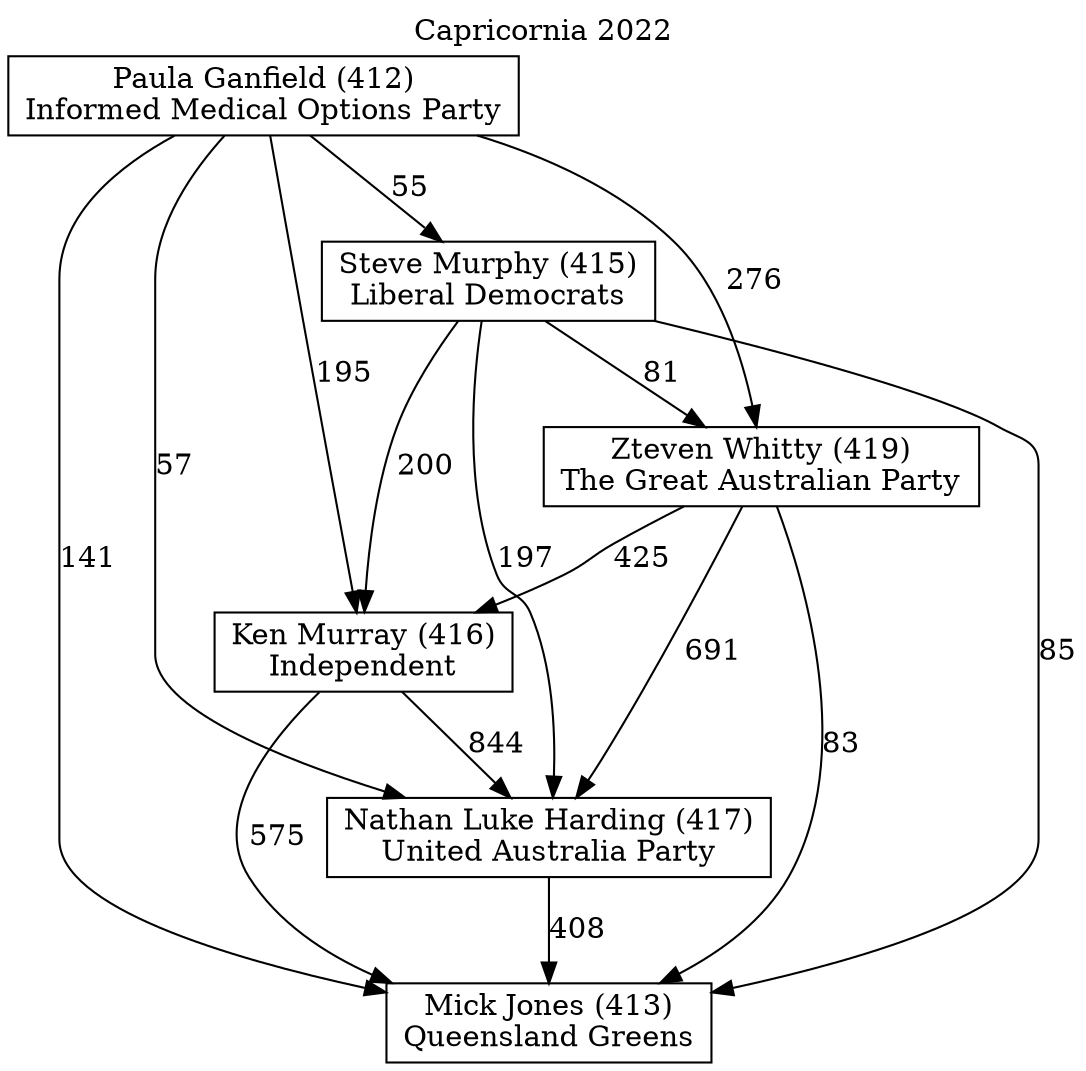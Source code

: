 // House preference flow
digraph "Mick Jones (413)_Capricornia_2022" {
	graph [label="Capricornia 2022" labelloc=t]
	node [shape=box]
	"Mick Jones (413)" [label="Mick Jones (413)
Queensland Greens"]
	"Nathan Luke Harding (417)" [label="Nathan Luke Harding (417)
United Australia Party"]
	"Ken Murray (416)" [label="Ken Murray (416)
Independent"]
	"Zteven Whitty (419)" [label="Zteven Whitty (419)
The Great Australian Party"]
	"Steve Murphy (415)" [label="Steve Murphy (415)
Liberal Democrats"]
	"Paula Ganfield (412)" [label="Paula Ganfield (412)
Informed Medical Options Party"]
	"Mick Jones (413)" [label="Mick Jones (413)
Queensland Greens"]
	"Ken Murray (416)" [label="Ken Murray (416)
Independent"]
	"Zteven Whitty (419)" [label="Zteven Whitty (419)
The Great Australian Party"]
	"Steve Murphy (415)" [label="Steve Murphy (415)
Liberal Democrats"]
	"Paula Ganfield (412)" [label="Paula Ganfield (412)
Informed Medical Options Party"]
	"Mick Jones (413)" [label="Mick Jones (413)
Queensland Greens"]
	"Zteven Whitty (419)" [label="Zteven Whitty (419)
The Great Australian Party"]
	"Steve Murphy (415)" [label="Steve Murphy (415)
Liberal Democrats"]
	"Paula Ganfield (412)" [label="Paula Ganfield (412)
Informed Medical Options Party"]
	"Mick Jones (413)" [label="Mick Jones (413)
Queensland Greens"]
	"Steve Murphy (415)" [label="Steve Murphy (415)
Liberal Democrats"]
	"Paula Ganfield (412)" [label="Paula Ganfield (412)
Informed Medical Options Party"]
	"Mick Jones (413)" [label="Mick Jones (413)
Queensland Greens"]
	"Paula Ganfield (412)" [label="Paula Ganfield (412)
Informed Medical Options Party"]
	"Paula Ganfield (412)" [label="Paula Ganfield (412)
Informed Medical Options Party"]
	"Steve Murphy (415)" [label="Steve Murphy (415)
Liberal Democrats"]
	"Paula Ganfield (412)" [label="Paula Ganfield (412)
Informed Medical Options Party"]
	"Paula Ganfield (412)" [label="Paula Ganfield (412)
Informed Medical Options Party"]
	"Zteven Whitty (419)" [label="Zteven Whitty (419)
The Great Australian Party"]
	"Steve Murphy (415)" [label="Steve Murphy (415)
Liberal Democrats"]
	"Paula Ganfield (412)" [label="Paula Ganfield (412)
Informed Medical Options Party"]
	"Zteven Whitty (419)" [label="Zteven Whitty (419)
The Great Australian Party"]
	"Paula Ganfield (412)" [label="Paula Ganfield (412)
Informed Medical Options Party"]
	"Paula Ganfield (412)" [label="Paula Ganfield (412)
Informed Medical Options Party"]
	"Steve Murphy (415)" [label="Steve Murphy (415)
Liberal Democrats"]
	"Paula Ganfield (412)" [label="Paula Ganfield (412)
Informed Medical Options Party"]
	"Paula Ganfield (412)" [label="Paula Ganfield (412)
Informed Medical Options Party"]
	"Ken Murray (416)" [label="Ken Murray (416)
Independent"]
	"Zteven Whitty (419)" [label="Zteven Whitty (419)
The Great Australian Party"]
	"Steve Murphy (415)" [label="Steve Murphy (415)
Liberal Democrats"]
	"Paula Ganfield (412)" [label="Paula Ganfield (412)
Informed Medical Options Party"]
	"Ken Murray (416)" [label="Ken Murray (416)
Independent"]
	"Steve Murphy (415)" [label="Steve Murphy (415)
Liberal Democrats"]
	"Paula Ganfield (412)" [label="Paula Ganfield (412)
Informed Medical Options Party"]
	"Ken Murray (416)" [label="Ken Murray (416)
Independent"]
	"Paula Ganfield (412)" [label="Paula Ganfield (412)
Informed Medical Options Party"]
	"Paula Ganfield (412)" [label="Paula Ganfield (412)
Informed Medical Options Party"]
	"Steve Murphy (415)" [label="Steve Murphy (415)
Liberal Democrats"]
	"Paula Ganfield (412)" [label="Paula Ganfield (412)
Informed Medical Options Party"]
	"Paula Ganfield (412)" [label="Paula Ganfield (412)
Informed Medical Options Party"]
	"Zteven Whitty (419)" [label="Zteven Whitty (419)
The Great Australian Party"]
	"Steve Murphy (415)" [label="Steve Murphy (415)
Liberal Democrats"]
	"Paula Ganfield (412)" [label="Paula Ganfield (412)
Informed Medical Options Party"]
	"Zteven Whitty (419)" [label="Zteven Whitty (419)
The Great Australian Party"]
	"Paula Ganfield (412)" [label="Paula Ganfield (412)
Informed Medical Options Party"]
	"Paula Ganfield (412)" [label="Paula Ganfield (412)
Informed Medical Options Party"]
	"Steve Murphy (415)" [label="Steve Murphy (415)
Liberal Democrats"]
	"Paula Ganfield (412)" [label="Paula Ganfield (412)
Informed Medical Options Party"]
	"Paula Ganfield (412)" [label="Paula Ganfield (412)
Informed Medical Options Party"]
	"Nathan Luke Harding (417)" [label="Nathan Luke Harding (417)
United Australia Party"]
	"Ken Murray (416)" [label="Ken Murray (416)
Independent"]
	"Zteven Whitty (419)" [label="Zteven Whitty (419)
The Great Australian Party"]
	"Steve Murphy (415)" [label="Steve Murphy (415)
Liberal Democrats"]
	"Paula Ganfield (412)" [label="Paula Ganfield (412)
Informed Medical Options Party"]
	"Nathan Luke Harding (417)" [label="Nathan Luke Harding (417)
United Australia Party"]
	"Zteven Whitty (419)" [label="Zteven Whitty (419)
The Great Australian Party"]
	"Steve Murphy (415)" [label="Steve Murphy (415)
Liberal Democrats"]
	"Paula Ganfield (412)" [label="Paula Ganfield (412)
Informed Medical Options Party"]
	"Nathan Luke Harding (417)" [label="Nathan Luke Harding (417)
United Australia Party"]
	"Steve Murphy (415)" [label="Steve Murphy (415)
Liberal Democrats"]
	"Paula Ganfield (412)" [label="Paula Ganfield (412)
Informed Medical Options Party"]
	"Nathan Luke Harding (417)" [label="Nathan Luke Harding (417)
United Australia Party"]
	"Paula Ganfield (412)" [label="Paula Ganfield (412)
Informed Medical Options Party"]
	"Paula Ganfield (412)" [label="Paula Ganfield (412)
Informed Medical Options Party"]
	"Steve Murphy (415)" [label="Steve Murphy (415)
Liberal Democrats"]
	"Paula Ganfield (412)" [label="Paula Ganfield (412)
Informed Medical Options Party"]
	"Paula Ganfield (412)" [label="Paula Ganfield (412)
Informed Medical Options Party"]
	"Zteven Whitty (419)" [label="Zteven Whitty (419)
The Great Australian Party"]
	"Steve Murphy (415)" [label="Steve Murphy (415)
Liberal Democrats"]
	"Paula Ganfield (412)" [label="Paula Ganfield (412)
Informed Medical Options Party"]
	"Zteven Whitty (419)" [label="Zteven Whitty (419)
The Great Australian Party"]
	"Paula Ganfield (412)" [label="Paula Ganfield (412)
Informed Medical Options Party"]
	"Paula Ganfield (412)" [label="Paula Ganfield (412)
Informed Medical Options Party"]
	"Steve Murphy (415)" [label="Steve Murphy (415)
Liberal Democrats"]
	"Paula Ganfield (412)" [label="Paula Ganfield (412)
Informed Medical Options Party"]
	"Paula Ganfield (412)" [label="Paula Ganfield (412)
Informed Medical Options Party"]
	"Ken Murray (416)" [label="Ken Murray (416)
Independent"]
	"Zteven Whitty (419)" [label="Zteven Whitty (419)
The Great Australian Party"]
	"Steve Murphy (415)" [label="Steve Murphy (415)
Liberal Democrats"]
	"Paula Ganfield (412)" [label="Paula Ganfield (412)
Informed Medical Options Party"]
	"Ken Murray (416)" [label="Ken Murray (416)
Independent"]
	"Steve Murphy (415)" [label="Steve Murphy (415)
Liberal Democrats"]
	"Paula Ganfield (412)" [label="Paula Ganfield (412)
Informed Medical Options Party"]
	"Ken Murray (416)" [label="Ken Murray (416)
Independent"]
	"Paula Ganfield (412)" [label="Paula Ganfield (412)
Informed Medical Options Party"]
	"Paula Ganfield (412)" [label="Paula Ganfield (412)
Informed Medical Options Party"]
	"Steve Murphy (415)" [label="Steve Murphy (415)
Liberal Democrats"]
	"Paula Ganfield (412)" [label="Paula Ganfield (412)
Informed Medical Options Party"]
	"Paula Ganfield (412)" [label="Paula Ganfield (412)
Informed Medical Options Party"]
	"Zteven Whitty (419)" [label="Zteven Whitty (419)
The Great Australian Party"]
	"Steve Murphy (415)" [label="Steve Murphy (415)
Liberal Democrats"]
	"Paula Ganfield (412)" [label="Paula Ganfield (412)
Informed Medical Options Party"]
	"Zteven Whitty (419)" [label="Zteven Whitty (419)
The Great Australian Party"]
	"Paula Ganfield (412)" [label="Paula Ganfield (412)
Informed Medical Options Party"]
	"Paula Ganfield (412)" [label="Paula Ganfield (412)
Informed Medical Options Party"]
	"Steve Murphy (415)" [label="Steve Murphy (415)
Liberal Democrats"]
	"Paula Ganfield (412)" [label="Paula Ganfield (412)
Informed Medical Options Party"]
	"Paula Ganfield (412)" [label="Paula Ganfield (412)
Informed Medical Options Party"]
	"Nathan Luke Harding (417)" -> "Mick Jones (413)" [label=408]
	"Ken Murray (416)" -> "Nathan Luke Harding (417)" [label=844]
	"Zteven Whitty (419)" -> "Ken Murray (416)" [label=425]
	"Steve Murphy (415)" -> "Zteven Whitty (419)" [label=81]
	"Paula Ganfield (412)" -> "Steve Murphy (415)" [label=55]
	"Ken Murray (416)" -> "Mick Jones (413)" [label=575]
	"Zteven Whitty (419)" -> "Mick Jones (413)" [label=83]
	"Steve Murphy (415)" -> "Mick Jones (413)" [label=85]
	"Paula Ganfield (412)" -> "Mick Jones (413)" [label=141]
	"Paula Ganfield (412)" -> "Zteven Whitty (419)" [label=276]
	"Steve Murphy (415)" -> "Ken Murray (416)" [label=200]
	"Paula Ganfield (412)" -> "Ken Murray (416)" [label=195]
	"Zteven Whitty (419)" -> "Nathan Luke Harding (417)" [label=691]
	"Steve Murphy (415)" -> "Nathan Luke Harding (417)" [label=197]
	"Paula Ganfield (412)" -> "Nathan Luke Harding (417)" [label=57]
}
